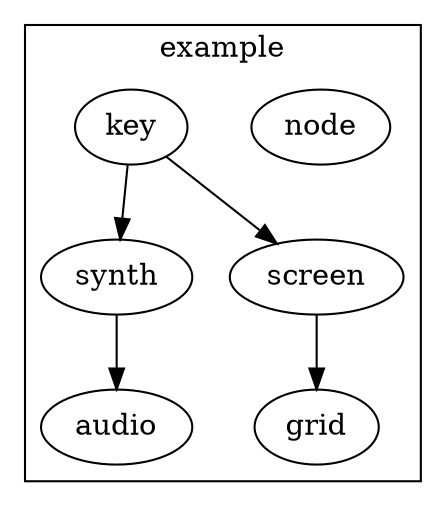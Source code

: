 digraph unix { subgraph cluster_example_2 { label = "example"; node_0 [label="node"]; key_1 [label="key"]; synth_2 [label="synth"]; audio_3 [label="audio"]; screen_4 [label="screen"]; grid_5 [label="grid"]; }"key_1" -> "synth_2"; "key_1" -> "screen_4"; "synth_2" -> "audio_3"; "screen_4" -> "grid_5"; }